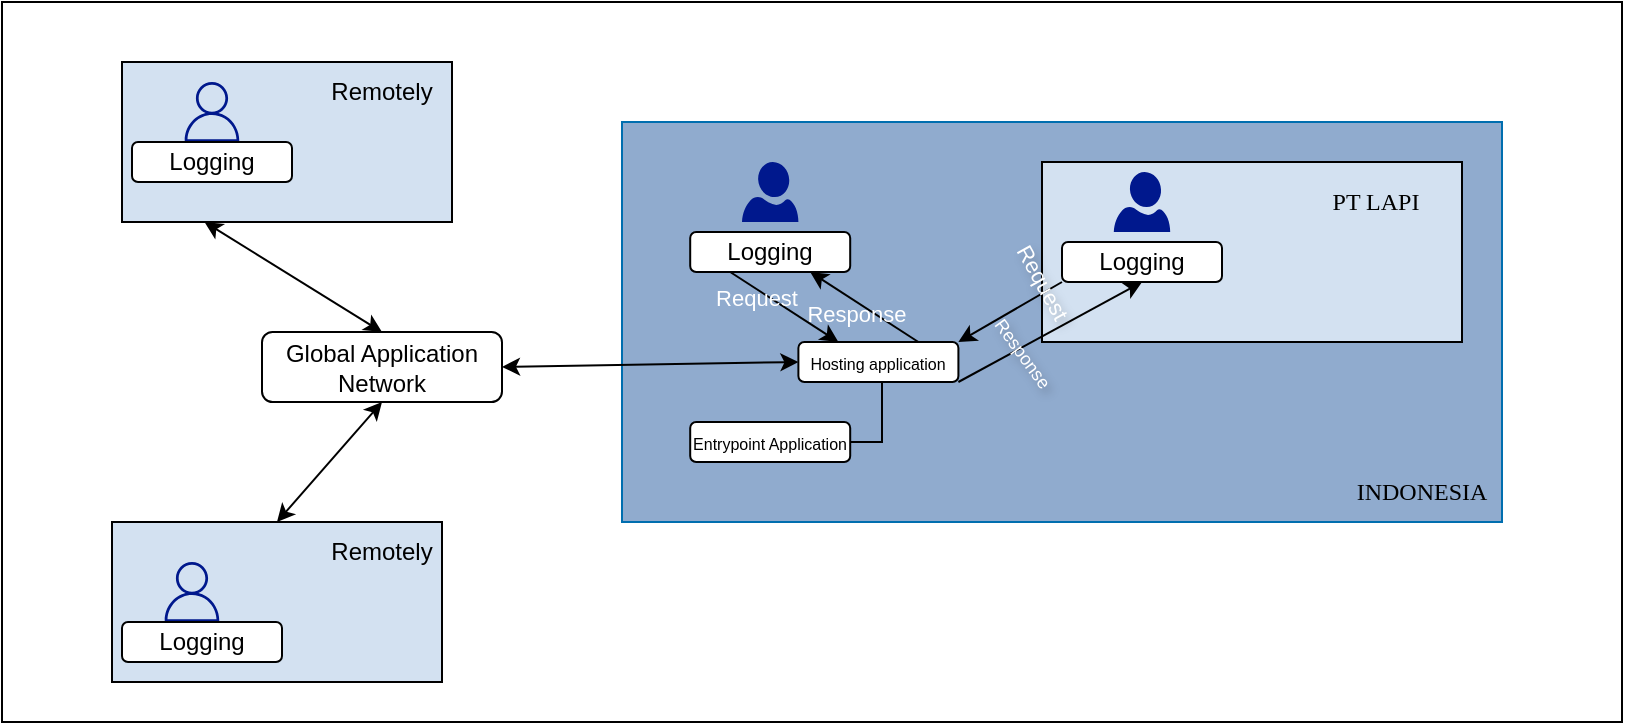 <mxfile version="25.0.3">
  <diagram name="Page-1" id="vdhw-JKiXTZTB2Yz_r9F">
    <mxGraphModel dx="1134" dy="637" grid="1" gridSize="10" guides="1" tooltips="1" connect="1" arrows="1" fold="1" page="1" pageScale="1" pageWidth="850" pageHeight="1100" math="0" shadow="0">
      <root>
        <mxCell id="0" />
        <mxCell id="1" parent="0" />
        <mxCell id="lStGsnQYNJAQbXHhrpzu-38" value="" style="rounded=0;whiteSpace=wrap;html=1;fillColor=#d3e1f1;" vertex="1" parent="1">
          <mxGeometry x="210" y="40" width="165" height="80" as="geometry" />
        </mxCell>
        <mxCell id="lStGsnQYNJAQbXHhrpzu-8" value="" style="rounded=0;whiteSpace=wrap;html=1;fillColor=#90abce;strokeColor=#006EAF;fontColor=#ffffff;" vertex="1" parent="1">
          <mxGeometry x="460" y="70" width="440" height="200" as="geometry" />
        </mxCell>
        <mxCell id="lStGsnQYNJAQbXHhrpzu-4" value="" style="sketch=0;outlineConnect=0;fontColor=#232F3E;gradientColor=none;fillColor=#00188d;strokeColor=none;dashed=0;verticalLabelPosition=bottom;verticalAlign=top;align=center;html=1;fontSize=12;fontStyle=0;aspect=fixed;pointerEvents=1;shape=mxgraph.aws4.user;strokeWidth=4;" vertex="1" parent="1">
          <mxGeometry x="240" y="50" width="30" height="30" as="geometry" />
        </mxCell>
        <mxCell id="lStGsnQYNJAQbXHhrpzu-10" value="Logging" style="rounded=1;whiteSpace=wrap;html=1;" vertex="1" parent="1">
          <mxGeometry x="494.1" y="125" width="80" height="20" as="geometry" />
        </mxCell>
        <mxCell id="lStGsnQYNJAQbXHhrpzu-12" value="" style="sketch=0;aspect=fixed;pointerEvents=1;shadow=0;dashed=0;html=1;strokeColor=none;labelPosition=center;verticalLabelPosition=bottom;verticalAlign=top;align=center;fillColor=#00188D;shape=mxgraph.azure.user" vertex="1" parent="1">
          <mxGeometry x="520" y="90" width="28.2" height="30" as="geometry" />
        </mxCell>
        <mxCell id="lStGsnQYNJAQbXHhrpzu-15" value="" style="rounded=0;whiteSpace=wrap;html=1;fillColor=#d3e1f1;" vertex="1" parent="1">
          <mxGeometry x="670" y="90" width="210" height="90" as="geometry" />
        </mxCell>
        <mxCell id="lStGsnQYNJAQbXHhrpzu-16" value="" style="sketch=0;aspect=fixed;pointerEvents=1;shadow=0;dashed=0;html=1;strokeColor=none;labelPosition=center;verticalLabelPosition=bottom;verticalAlign=top;align=center;fillColor=#00188D;shape=mxgraph.azure.user" vertex="1" parent="1">
          <mxGeometry x="705.9" y="95" width="28.2" height="30" as="geometry" />
        </mxCell>
        <mxCell id="lStGsnQYNJAQbXHhrpzu-18" value="&lt;font style=&quot;font-size: 8px;&quot;&gt;Hosting application&lt;/font&gt;" style="rounded=1;whiteSpace=wrap;html=1;" vertex="1" parent="1">
          <mxGeometry x="548.2" y="180" width="80" height="20" as="geometry" />
        </mxCell>
        <mxCell id="lStGsnQYNJAQbXHhrpzu-19" value="Logging" style="rounded=1;whiteSpace=wrap;html=1;" vertex="1" parent="1">
          <mxGeometry x="680" y="130" width="80" height="20" as="geometry" />
        </mxCell>
        <mxCell id="lStGsnQYNJAQbXHhrpzu-20" value="&lt;font face=&quot;Times New Roman&quot;&gt;PT LAPI&amp;nbsp;&amp;nbsp;&lt;/font&gt;" style="text;html=1;align=center;verticalAlign=middle;whiteSpace=wrap;rounded=0;" vertex="1" parent="1">
          <mxGeometry x="810" y="95" width="60" height="30" as="geometry" />
        </mxCell>
        <mxCell id="lStGsnQYNJAQbXHhrpzu-23" value="" style="endArrow=classic;html=1;rounded=0;exitX=0.25;exitY=1;exitDx=0;exitDy=0;entryX=0.25;entryY=0;entryDx=0;entryDy=0;" edge="1" parent="1" source="lStGsnQYNJAQbXHhrpzu-10" target="lStGsnQYNJAQbXHhrpzu-18">
          <mxGeometry width="50" height="50" relative="1" as="geometry">
            <mxPoint x="470" y="170" as="sourcePoint" />
            <mxPoint x="520" y="120" as="targetPoint" />
          </mxGeometry>
        </mxCell>
        <mxCell id="lStGsnQYNJAQbXHhrpzu-24" value="Request" style="edgeLabel;html=1;align=center;verticalAlign=middle;resizable=0;points=[];labelBackgroundColor=none;fontColor=#ffffff;" vertex="1" connectable="0" parent="lStGsnQYNJAQbXHhrpzu-23">
          <mxGeometry x="-0.407" y="-1" relative="1" as="geometry">
            <mxPoint x="-3" y="2" as="offset" />
          </mxGeometry>
        </mxCell>
        <mxCell id="lStGsnQYNJAQbXHhrpzu-25" value="" style="endArrow=classic;html=1;rounded=0;exitX=0.75;exitY=0;exitDx=0;exitDy=0;entryX=0.75;entryY=1;entryDx=0;entryDy=0;" edge="1" parent="1" source="lStGsnQYNJAQbXHhrpzu-18" target="lStGsnQYNJAQbXHhrpzu-10">
          <mxGeometry width="50" height="50" relative="1" as="geometry">
            <mxPoint x="470" y="170" as="sourcePoint" />
            <mxPoint x="520" y="120" as="targetPoint" />
          </mxGeometry>
        </mxCell>
        <mxCell id="lStGsnQYNJAQbXHhrpzu-26" value="Response" style="edgeLabel;html=1;align=center;verticalAlign=middle;resizable=0;points=[];labelBackgroundColor=none;fontColor=#FFFFFF;" vertex="1" connectable="0" parent="lStGsnQYNJAQbXHhrpzu-25">
          <mxGeometry x="0.141" relative="1" as="geometry">
            <mxPoint y="6" as="offset" />
          </mxGeometry>
        </mxCell>
        <mxCell id="lStGsnQYNJAQbXHhrpzu-29" value="&lt;font style=&quot;font-size: 8px;&quot;&gt;Entrypoint Application&lt;/font&gt;" style="rounded=1;whiteSpace=wrap;html=1;" vertex="1" parent="1">
          <mxGeometry x="494.1" y="220" width="80" height="20" as="geometry" />
        </mxCell>
        <mxCell id="lStGsnQYNJAQbXHhrpzu-33" value="" style="endArrow=classic;html=1;rounded=0;entryX=1;entryY=0;entryDx=0;entryDy=0;exitX=0;exitY=1;exitDx=0;exitDy=0;" edge="1" parent="1" source="lStGsnQYNJAQbXHhrpzu-19" target="lStGsnQYNJAQbXHhrpzu-18">
          <mxGeometry width="50" height="50" relative="1" as="geometry">
            <mxPoint x="470" y="170" as="sourcePoint" />
            <mxPoint x="520" y="120" as="targetPoint" />
          </mxGeometry>
        </mxCell>
        <mxCell id="lStGsnQYNJAQbXHhrpzu-34" value="Request" style="edgeLabel;html=1;align=center;verticalAlign=middle;resizable=0;points=[];labelBackgroundColor=none;fontColor=#ffffff;rotation=61;labelBorderColor=none;textShadow=1;" vertex="1" connectable="0" parent="lStGsnQYNJAQbXHhrpzu-33">
          <mxGeometry x="0.061" y="2" relative="1" as="geometry">
            <mxPoint x="17" y="-18" as="offset" />
          </mxGeometry>
        </mxCell>
        <mxCell id="lStGsnQYNJAQbXHhrpzu-35" value="" style="endArrow=classic;html=1;rounded=0;exitX=1;exitY=1;exitDx=0;exitDy=0;entryX=0.5;entryY=1;entryDx=0;entryDy=0;" edge="1" parent="1" source="lStGsnQYNJAQbXHhrpzu-18" target="lStGsnQYNJAQbXHhrpzu-19">
          <mxGeometry width="50" height="50" relative="1" as="geometry">
            <mxPoint x="470" y="170" as="sourcePoint" />
            <mxPoint x="520" y="120" as="targetPoint" />
          </mxGeometry>
        </mxCell>
        <mxCell id="lStGsnQYNJAQbXHhrpzu-36" value="&lt;font&gt;Response&lt;/font&gt;" style="edgeLabel;html=1;align=center;verticalAlign=middle;resizable=0;points=[];labelBackgroundColor=none;fontColor=#ffffff;rotation=54;fontSize=9;textShadow=1;" vertex="1" connectable="0" parent="lStGsnQYNJAQbXHhrpzu-35">
          <mxGeometry x="-0.256" relative="1" as="geometry">
            <mxPoint x="-2" y="4" as="offset" />
          </mxGeometry>
        </mxCell>
        <mxCell id="lStGsnQYNJAQbXHhrpzu-37" value="" style="endArrow=none;html=1;rounded=0;exitX=1;exitY=0.5;exitDx=0;exitDy=0;" edge="1" parent="1" source="lStGsnQYNJAQbXHhrpzu-29">
          <mxGeometry width="50" height="50" relative="1" as="geometry">
            <mxPoint x="400" y="170" as="sourcePoint" />
            <mxPoint x="590" y="200" as="targetPoint" />
            <Array as="points">
              <mxPoint x="590" y="230" />
            </Array>
          </mxGeometry>
        </mxCell>
        <mxCell id="lStGsnQYNJAQbXHhrpzu-39" value="&lt;font face=&quot;Times New Roman&quot;&gt;INDONESIA&lt;/font&gt;" style="text;html=1;align=center;verticalAlign=middle;whiteSpace=wrap;rounded=0;" vertex="1" parent="1">
          <mxGeometry x="830" y="240" width="60" height="30" as="geometry" />
        </mxCell>
        <mxCell id="lStGsnQYNJAQbXHhrpzu-40" value="Logging" style="rounded=1;whiteSpace=wrap;html=1;" vertex="1" parent="1">
          <mxGeometry x="215" y="80" width="80" height="20" as="geometry" />
        </mxCell>
        <mxCell id="lStGsnQYNJAQbXHhrpzu-41" value="Remotely" style="text;html=1;align=center;verticalAlign=middle;whiteSpace=wrap;rounded=0;" vertex="1" parent="1">
          <mxGeometry x="310" y="40" width="60" height="30" as="geometry" />
        </mxCell>
        <mxCell id="lStGsnQYNJAQbXHhrpzu-42" value="" style="rounded=0;whiteSpace=wrap;html=1;fillColor=#d3e1f1;" vertex="1" parent="1">
          <mxGeometry x="205" y="270" width="165" height="80" as="geometry" />
        </mxCell>
        <mxCell id="lStGsnQYNJAQbXHhrpzu-43" value="" style="sketch=0;outlineConnect=0;fontColor=#232F3E;gradientColor=none;fillColor=#00188d;strokeColor=none;dashed=0;verticalLabelPosition=bottom;verticalAlign=top;align=center;html=1;fontSize=12;fontStyle=0;aspect=fixed;pointerEvents=1;shape=mxgraph.aws4.user;strokeWidth=4;" vertex="1" parent="1">
          <mxGeometry x="230" y="290" width="30" height="30" as="geometry" />
        </mxCell>
        <mxCell id="lStGsnQYNJAQbXHhrpzu-44" value="Logging" style="rounded=1;whiteSpace=wrap;html=1;" vertex="1" parent="1">
          <mxGeometry x="210" y="320" width="80" height="20" as="geometry" />
        </mxCell>
        <mxCell id="lStGsnQYNJAQbXHhrpzu-45" value="Remotely" style="text;html=1;align=center;verticalAlign=middle;whiteSpace=wrap;rounded=0;" vertex="1" parent="1">
          <mxGeometry x="310" y="270" width="60" height="30" as="geometry" />
        </mxCell>
        <mxCell id="lStGsnQYNJAQbXHhrpzu-46" value="Global Application Network" style="rounded=1;whiteSpace=wrap;html=1;" vertex="1" parent="1">
          <mxGeometry x="280" y="175" width="120" height="35" as="geometry" />
        </mxCell>
        <mxCell id="lStGsnQYNJAQbXHhrpzu-47" value="" style="endArrow=classic;startArrow=classic;html=1;rounded=0;exitX=0.5;exitY=0;exitDx=0;exitDy=0;entryX=0.5;entryY=1;entryDx=0;entryDy=0;" edge="1" parent="1" source="lStGsnQYNJAQbXHhrpzu-42" target="lStGsnQYNJAQbXHhrpzu-46">
          <mxGeometry width="50" height="50" relative="1" as="geometry">
            <mxPoint x="430" y="140" as="sourcePoint" />
            <mxPoint x="480" y="90" as="targetPoint" />
          </mxGeometry>
        </mxCell>
        <mxCell id="lStGsnQYNJAQbXHhrpzu-48" value="" style="endArrow=classic;startArrow=classic;html=1;rounded=0;exitX=0.25;exitY=1;exitDx=0;exitDy=0;entryX=0.5;entryY=0;entryDx=0;entryDy=0;" edge="1" parent="1" source="lStGsnQYNJAQbXHhrpzu-38" target="lStGsnQYNJAQbXHhrpzu-46">
          <mxGeometry width="50" height="50" relative="1" as="geometry">
            <mxPoint x="430" y="140" as="sourcePoint" />
            <mxPoint x="480" y="90" as="targetPoint" />
          </mxGeometry>
        </mxCell>
        <mxCell id="lStGsnQYNJAQbXHhrpzu-49" value="" style="endArrow=classic;startArrow=classic;html=1;rounded=0;exitX=1;exitY=0.5;exitDx=0;exitDy=0;entryX=0;entryY=0.5;entryDx=0;entryDy=0;" edge="1" parent="1" source="lStGsnQYNJAQbXHhrpzu-46" target="lStGsnQYNJAQbXHhrpzu-18">
          <mxGeometry width="50" height="50" relative="1" as="geometry">
            <mxPoint x="430" y="140" as="sourcePoint" />
            <mxPoint x="480" y="90" as="targetPoint" />
          </mxGeometry>
        </mxCell>
        <mxCell id="lStGsnQYNJAQbXHhrpzu-50" value="" style="rounded=0;whiteSpace=wrap;html=1;fillColor=none;" vertex="1" parent="1">
          <mxGeometry x="150" y="10" width="810" height="360" as="geometry" />
        </mxCell>
      </root>
    </mxGraphModel>
  </diagram>
</mxfile>

